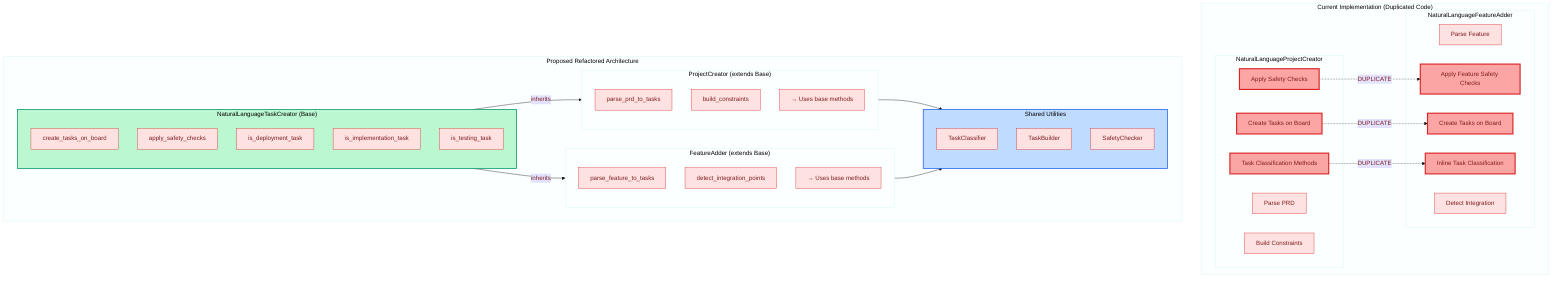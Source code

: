 %%{init: {'theme':'base', 'themeVariables': { 'primaryColor': '#fee2e2', 'primaryTextColor': '#7f1d1d', 'primaryBorderColor': '#dc2626'}}}%%

graph TB
    subgraph Current ["Current Implementation (Duplicated Code)"]
        subgraph CreateProject ["NaturalLanguageProjectCreator"]
            CP1[Parse PRD]
            CP2[Build Constraints]
            CP3[Apply Safety Checks]
            CP4[Create Tasks on Board]
            CP5[Task Classification Methods]
        end
        
        subgraph AddFeature ["NaturalLanguageFeatureAdder"]
            AF1[Parse Feature]
            AF2[Detect Integration]
            AF3[Apply Feature Safety Checks]
            AF4[Create Tasks on Board]
            AF5[Inline Task Classification]
        end
    end
    
    subgraph Proposed ["Proposed Refactored Architecture"]
        subgraph Base ["NaturalLanguageTaskCreator (Base)"]
            B1[create_tasks_on_board]
            B2[apply_safety_checks]
            B3[is_deployment_task]
            B4[is_implementation_task]
            B5[is_testing_task]
        end
        
        subgraph ProjectCreator ["ProjectCreator (extends Base)"]
            PC1[parse_prd_to_tasks]
            PC2[build_constraints]
            PC3[→ Uses base methods]
        end
        
        subgraph FeatureAdder ["FeatureAdder (extends Base)"]
            FA1[parse_feature_to_tasks]
            FA2[detect_integration_points]
            FA3[→ Uses base methods]
        end
        
        subgraph Shared ["Shared Utilities"]
            S1[TaskClassifier]
            S2[TaskBuilder]
            S3[SafetyChecker]
        end
    end
    
    %% Duplication indicators
    CP3 -.->|DUPLICATE| AF3
    CP4 -.->|DUPLICATE| AF4
    CP5 -.->|DUPLICATE| AF5
    
    %% Inheritance relationships
    Base -->|inherits| ProjectCreator
    Base -->|inherits| FeatureAdder
    
    %% Usage relationships
    ProjectCreator --> Shared
    FeatureAdder --> Shared
    
    style CP3 fill:#fca5a5,stroke:#dc2626,stroke-width:3px
    style CP4 fill:#fca5a5,stroke:#dc2626,stroke-width:3px
    style CP5 fill:#fca5a5,stroke:#dc2626,stroke-width:3px
    style AF3 fill:#fca5a5,stroke:#dc2626,stroke-width:3px
    style AF4 fill:#fca5a5,stroke:#dc2626,stroke-width:3px
    style AF5 fill:#fca5a5,stroke:#dc2626,stroke-width:3px
    
    style Base fill:#bbf7d0,stroke:#059669,stroke-width:2px
    style Shared fill:#bfdbfe,stroke:#2563eb,stroke-width:2px